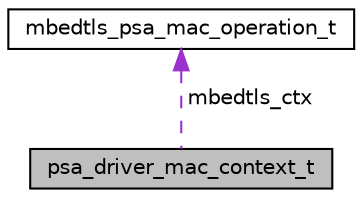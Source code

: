 digraph "psa_driver_mac_context_t"
{
 // LATEX_PDF_SIZE
  edge [fontname="Helvetica",fontsize="10",labelfontname="Helvetica",labelfontsize="10"];
  node [fontname="Helvetica",fontsize="10",shape=record];
  Node1 [label="psa_driver_mac_context_t",height=0.2,width=0.4,color="black", fillcolor="grey75", style="filled", fontcolor="black",tooltip=" "];
  Node2 -> Node1 [dir="back",color="darkorchid3",fontsize="10",style="dashed",label=" mbedtls_ctx" ,fontname="Helvetica"];
  Node2 [label="mbedtls_psa_mac_operation_t",height=0.2,width=0.4,color="black", fillcolor="white", style="filled",URL="$structmbedtls__psa__mac__operation__t.html",tooltip=" "];
}
